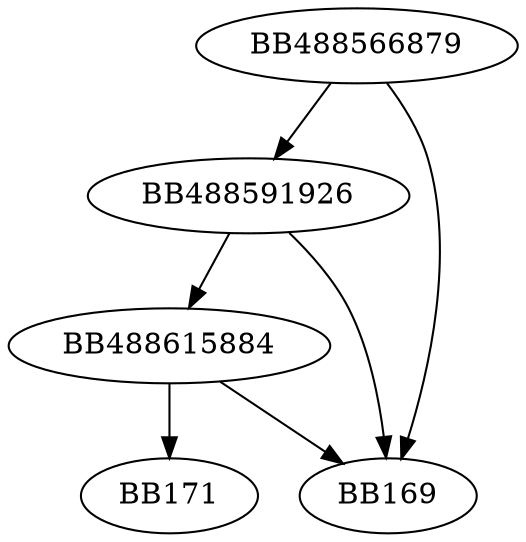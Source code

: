 digraph G{
	BB488566879->BB488591926;
	BB488566879->BB169;
	BB488591926->BB488615884;
	BB488591926->BB169;
	BB488615884->BB171;
	BB488615884->BB169;
}
